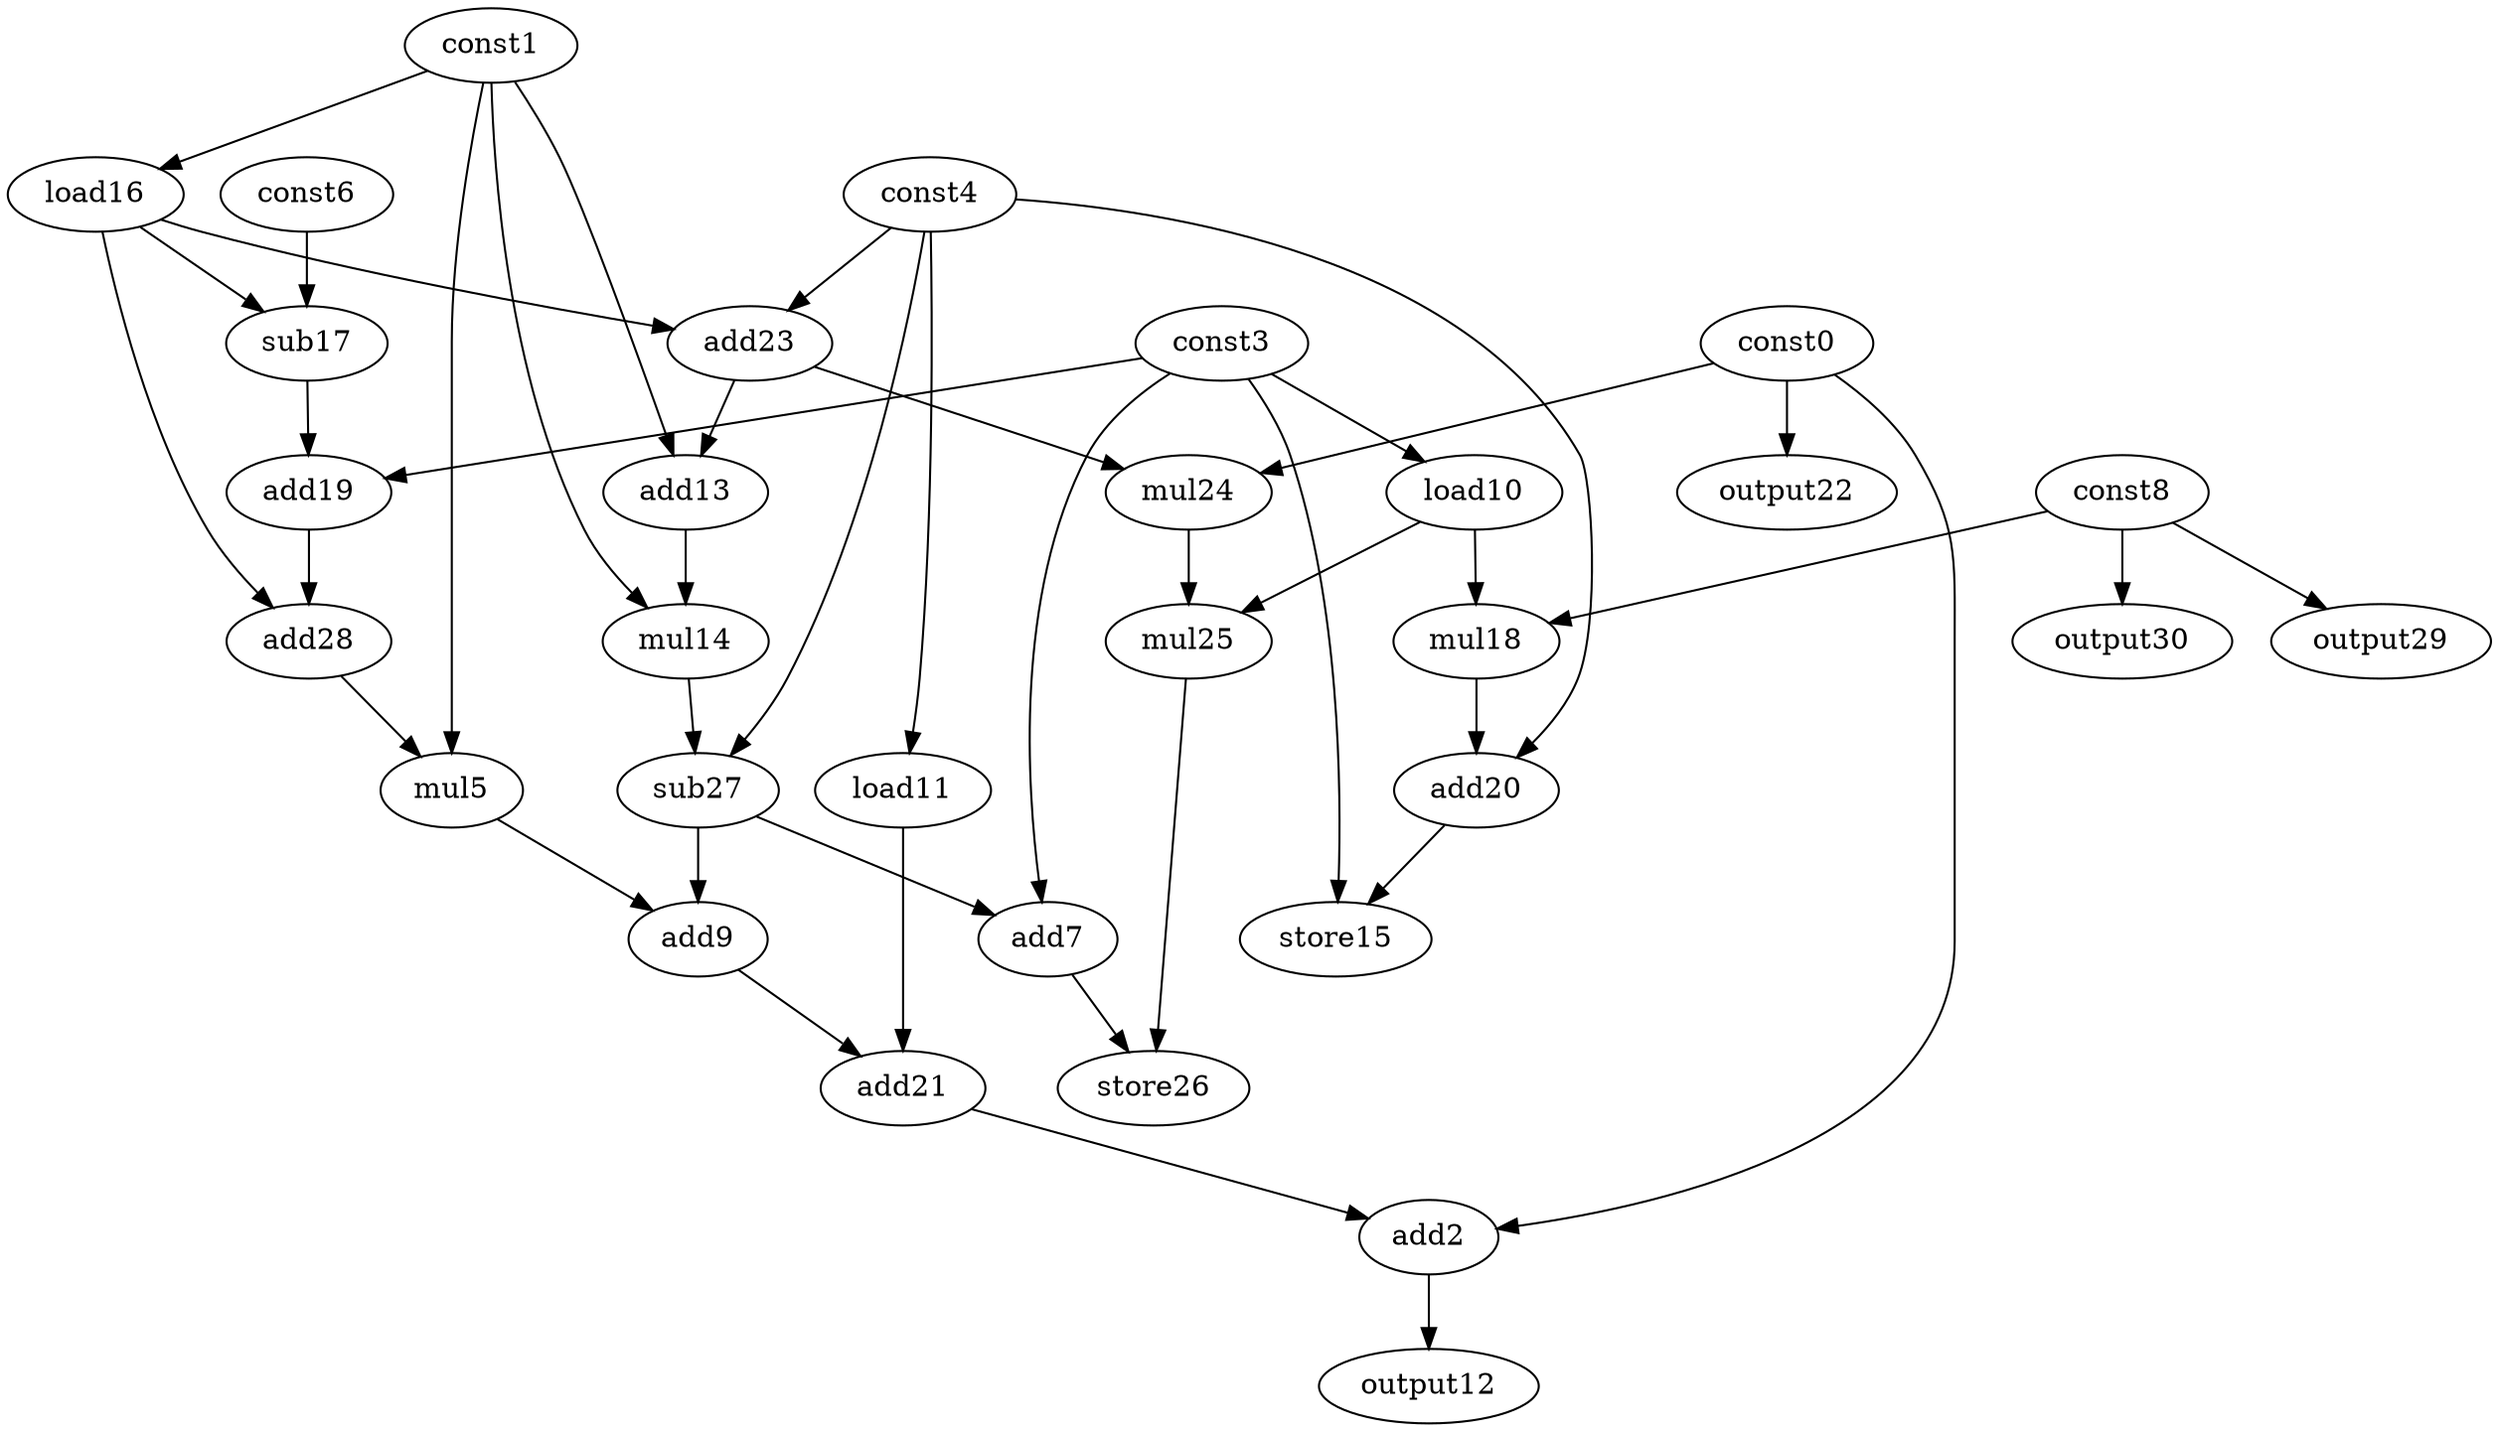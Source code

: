 digraph G { 
const0[opcode=const]; 
const1[opcode=const]; 
add2[opcode=add]; 
const3[opcode=const]; 
const4[opcode=const]; 
mul5[opcode=mul]; 
const6[opcode=const]; 
add7[opcode=add]; 
const8[opcode=const]; 
add9[opcode=add]; 
load10[opcode=load]; 
load11[opcode=load]; 
output12[opcode=output]; 
add13[opcode=add]; 
mul14[opcode=mul]; 
store15[opcode=store]; 
load16[opcode=load]; 
sub17[opcode=sub]; 
mul18[opcode=mul]; 
add19[opcode=add]; 
add20[opcode=add]; 
add21[opcode=add]; 
output22[opcode=output]; 
add23[opcode=add]; 
mul24[opcode=mul]; 
mul25[opcode=mul]; 
store26[opcode=store]; 
sub27[opcode=sub]; 
add28[opcode=add]; 
output29[opcode=output]; 
output30[opcode=output]; 
const3->load10[operand=0];
const4->load11[operand=0];
const1->load16[operand=0];
const0->output22[operand=0];
const8->output29[operand=0];
const8->output30[operand=0];
load16->sub17[operand=0];
const6->sub17[operand=1];
const8->mul18[operand=0];
load10->mul18[operand=1];
load16->add23[operand=0];
const4->add23[operand=1];
const1->add13[operand=0];
add23->add13[operand=1];
sub17->add19[operand=0];
const3->add19[operand=1];
mul18->add20[operand=0];
const4->add20[operand=1];
const0->mul24[operand=0];
add23->mul24[operand=1];
const1->mul14[operand=0];
add13->mul14[operand=1];
const3->store15[operand=0];
add20->store15[operand=1];
mul24->mul25[operand=0];
load10->mul25[operand=1];
load16->add28[operand=0];
add19->add28[operand=1];
const1->mul5[operand=0];
add28->mul5[operand=1];
const4->sub27[operand=0];
mul14->sub27[operand=1];
sub27->add7[operand=0];
const3->add7[operand=1];
sub27->add9[operand=0];
mul5->add9[operand=1];
add9->add21[operand=0];
load11->add21[operand=1];
mul25->store26[operand=0];
add7->store26[operand=1];
const0->add2[operand=0];
add21->add2[operand=1];
add2->output12[operand=0];
}
